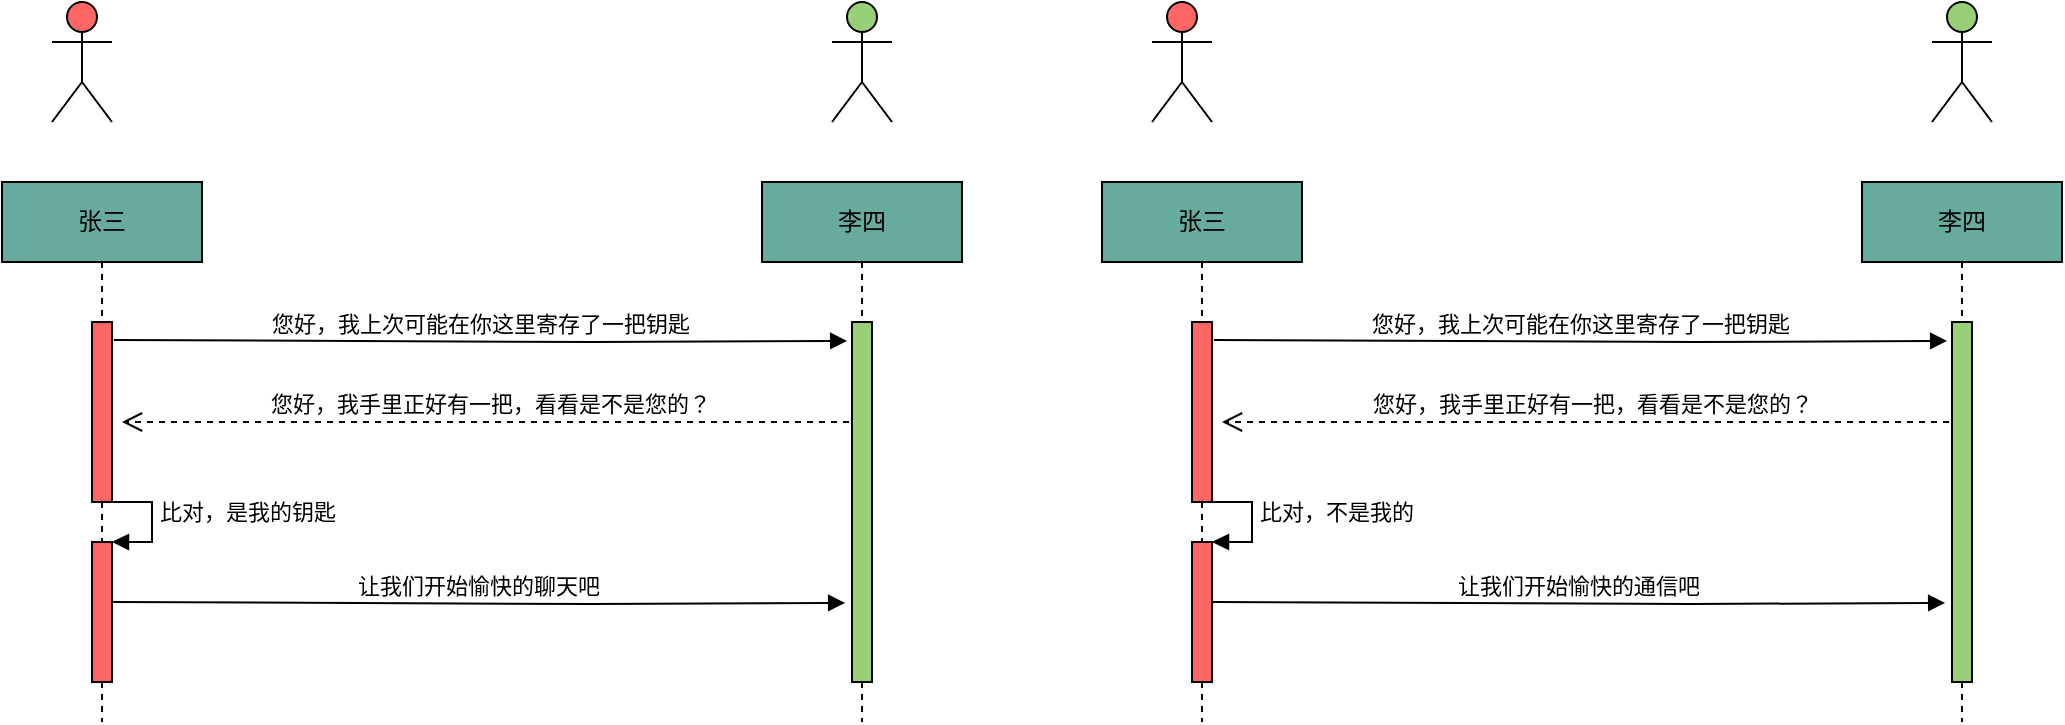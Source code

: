 <mxfile version="18.0.2" type="github">
  <diagram name="Page-1" id="9361dd3d-8414-5efd-6122-117bd74ce7a7">
    <mxGraphModel dx="1244" dy="613" grid="1" gridSize="10" guides="1" tooltips="1" connect="1" arrows="1" fold="1" page="0" pageScale="1.5" pageWidth="826" pageHeight="1169" background="none" math="0" shadow="0">
      <root>
        <mxCell id="0" />
        <mxCell id="1" parent="0" />
        <mxCell id="PhdI-ZwpvNUuvoCu_mVK-92" value="张三" style="shape=umlLifeline;perimeter=lifelinePerimeter;whiteSpace=wrap;html=1;container=1;collapsible=0;recursiveResize=0;outlineConnect=0;fillColor=#67AB9F;" parent="1" vertex="1">
          <mxGeometry x="370" y="120" width="100" height="270" as="geometry" />
        </mxCell>
        <mxCell id="PhdI-ZwpvNUuvoCu_mVK-95" value="" style="html=1;points=[];perimeter=orthogonalPerimeter;fillColor=#FF6666;" parent="PhdI-ZwpvNUuvoCu_mVK-92" vertex="1">
          <mxGeometry x="45" y="70" width="10" height="90" as="geometry" />
        </mxCell>
        <mxCell id="PhdI-ZwpvNUuvoCu_mVK-107" value="您好，我手里正好有一把，看看是不是您的？" style="html=1;verticalAlign=bottom;endArrow=open;dashed=1;endSize=8;rounded=0;" parent="PhdI-ZwpvNUuvoCu_mVK-92" source="PhdI-ZwpvNUuvoCu_mVK-94" edge="1">
          <mxGeometry relative="1" as="geometry">
            <mxPoint x="140" y="120" as="sourcePoint" />
            <mxPoint x="60" y="120" as="targetPoint" />
          </mxGeometry>
        </mxCell>
        <mxCell id="aH_JyqXkreU-4WJA2Xy5-1" value="" style="html=1;points=[];perimeter=orthogonalPerimeter;fillColor=#FF6666;" vertex="1" parent="PhdI-ZwpvNUuvoCu_mVK-92">
          <mxGeometry x="45" y="180" width="10" height="70" as="geometry" />
        </mxCell>
        <mxCell id="aH_JyqXkreU-4WJA2Xy5-2" value="比对，是我的钥匙" style="edgeStyle=orthogonalEdgeStyle;html=1;align=left;spacingLeft=2;endArrow=block;rounded=0;entryX=1;entryY=0;" edge="1" target="aH_JyqXkreU-4WJA2Xy5-1" parent="PhdI-ZwpvNUuvoCu_mVK-92">
          <mxGeometry relative="1" as="geometry">
            <mxPoint x="45" y="160" as="sourcePoint" />
            <Array as="points">
              <mxPoint x="75" y="160" />
            </Array>
          </mxGeometry>
        </mxCell>
        <mxCell id="PhdI-ZwpvNUuvoCu_mVK-94" value="李四" style="shape=umlLifeline;perimeter=lifelinePerimeter;whiteSpace=wrap;html=1;container=1;collapsible=0;recursiveResize=0;outlineConnect=0;fillColor=#67AB9F;" parent="1" vertex="1">
          <mxGeometry x="750" y="120" width="100" height="270" as="geometry" />
        </mxCell>
        <mxCell id="PhdI-ZwpvNUuvoCu_mVK-101" value="" style="html=1;points=[];perimeter=orthogonalPerimeter;fillColor=#97D077;" parent="PhdI-ZwpvNUuvoCu_mVK-94" vertex="1">
          <mxGeometry x="45" y="70" width="10" height="180" as="geometry" />
        </mxCell>
        <mxCell id="PhdI-ZwpvNUuvoCu_mVK-104" value="" style="shape=umlActor;verticalLabelPosition=bottom;verticalAlign=top;html=1;outlineConnect=0;fillColor=#FF6666;" parent="1" vertex="1">
          <mxGeometry x="395" y="30" width="30" height="60" as="geometry" />
        </mxCell>
        <mxCell id="PhdI-ZwpvNUuvoCu_mVK-105" value="" style="shape=umlActor;verticalLabelPosition=bottom;verticalAlign=top;html=1;outlineConnect=0;fillColor=#97D077;" parent="1" vertex="1">
          <mxGeometry x="785" y="30" width="30" height="60" as="geometry" />
        </mxCell>
        <mxCell id="PhdI-ZwpvNUuvoCu_mVK-106" value="您好，我上次可能在你这里寄存了一把钥匙" style="html=1;verticalAlign=bottom;endArrow=block;rounded=0;entryX=0.159;entryY=0.045;entryDx=0;entryDy=0;entryPerimeter=0;" parent="1" edge="1">
          <mxGeometry width="80" relative="1" as="geometry">
            <mxPoint x="426" y="199" as="sourcePoint" />
            <mxPoint x="792.59" y="199.45" as="targetPoint" />
            <Array as="points">
              <mxPoint x="666" y="200" />
            </Array>
          </mxGeometry>
        </mxCell>
        <mxCell id="aH_JyqXkreU-4WJA2Xy5-12" value="张三" style="shape=umlLifeline;perimeter=lifelinePerimeter;whiteSpace=wrap;html=1;container=1;collapsible=0;recursiveResize=0;outlineConnect=0;fillColor=#67AB9F;" vertex="1" parent="1">
          <mxGeometry x="920" y="120" width="100" height="270" as="geometry" />
        </mxCell>
        <mxCell id="aH_JyqXkreU-4WJA2Xy5-13" value="" style="html=1;points=[];perimeter=orthogonalPerimeter;fillColor=#FF6666;" vertex="1" parent="aH_JyqXkreU-4WJA2Xy5-12">
          <mxGeometry x="45" y="70" width="10" height="90" as="geometry" />
        </mxCell>
        <mxCell id="aH_JyqXkreU-4WJA2Xy5-14" value="您好，我手里正好有一把，看看是不是您的？" style="html=1;verticalAlign=bottom;endArrow=open;dashed=1;endSize=8;rounded=0;" edge="1" parent="aH_JyqXkreU-4WJA2Xy5-12" source="aH_JyqXkreU-4WJA2Xy5-17">
          <mxGeometry relative="1" as="geometry">
            <mxPoint x="140" y="120" as="sourcePoint" />
            <mxPoint x="60" y="120" as="targetPoint" />
          </mxGeometry>
        </mxCell>
        <mxCell id="aH_JyqXkreU-4WJA2Xy5-15" value="" style="html=1;points=[];perimeter=orthogonalPerimeter;fillColor=#FF6666;" vertex="1" parent="aH_JyqXkreU-4WJA2Xy5-12">
          <mxGeometry x="45" y="180" width="10" height="70" as="geometry" />
        </mxCell>
        <mxCell id="aH_JyqXkreU-4WJA2Xy5-16" value="比对，不是我的" style="edgeStyle=orthogonalEdgeStyle;html=1;align=left;spacingLeft=2;endArrow=block;rounded=0;entryX=1;entryY=0;" edge="1" parent="aH_JyqXkreU-4WJA2Xy5-12" target="aH_JyqXkreU-4WJA2Xy5-15">
          <mxGeometry relative="1" as="geometry">
            <mxPoint x="45" y="160" as="sourcePoint" />
            <Array as="points">
              <mxPoint x="75" y="160" />
            </Array>
          </mxGeometry>
        </mxCell>
        <mxCell id="aH_JyqXkreU-4WJA2Xy5-17" value="李四" style="shape=umlLifeline;perimeter=lifelinePerimeter;whiteSpace=wrap;html=1;container=1;collapsible=0;recursiveResize=0;outlineConnect=0;fillColor=#67AB9F;" vertex="1" parent="1">
          <mxGeometry x="1300" y="120" width="100" height="270" as="geometry" />
        </mxCell>
        <mxCell id="aH_JyqXkreU-4WJA2Xy5-18" value="" style="html=1;points=[];perimeter=orthogonalPerimeter;fillColor=#97D077;" vertex="1" parent="aH_JyqXkreU-4WJA2Xy5-17">
          <mxGeometry x="45" y="70" width="10" height="180" as="geometry" />
        </mxCell>
        <mxCell id="aH_JyqXkreU-4WJA2Xy5-19" value="" style="shape=umlActor;verticalLabelPosition=bottom;verticalAlign=top;html=1;outlineConnect=0;fillColor=#FF6666;" vertex="1" parent="1">
          <mxGeometry x="945" y="30" width="30" height="60" as="geometry" />
        </mxCell>
        <mxCell id="aH_JyqXkreU-4WJA2Xy5-20" value="" style="shape=umlActor;verticalLabelPosition=bottom;verticalAlign=top;html=1;outlineConnect=0;fillColor=#97D077;" vertex="1" parent="1">
          <mxGeometry x="1335" y="30" width="30" height="60" as="geometry" />
        </mxCell>
        <mxCell id="aH_JyqXkreU-4WJA2Xy5-21" value="您好，我上次可能在你这里寄存了一把钥匙" style="html=1;verticalAlign=bottom;endArrow=block;rounded=0;entryX=0.159;entryY=0.045;entryDx=0;entryDy=0;entryPerimeter=0;" edge="1" parent="1">
          <mxGeometry width="80" relative="1" as="geometry">
            <mxPoint x="976" y="199" as="sourcePoint" />
            <mxPoint x="1342.59" y="199.45" as="targetPoint" />
            <Array as="points">
              <mxPoint x="1216" y="200" />
            </Array>
          </mxGeometry>
        </mxCell>
        <mxCell id="aH_JyqXkreU-4WJA2Xy5-24" value="让我们开始愉快的聊天吧" style="html=1;verticalAlign=bottom;endArrow=block;rounded=0;entryX=0.159;entryY=0.045;entryDx=0;entryDy=0;entryPerimeter=0;" edge="1" parent="1">
          <mxGeometry width="80" relative="1" as="geometry">
            <mxPoint x="425" y="330" as="sourcePoint" />
            <mxPoint x="791.59" y="330.45" as="targetPoint" />
            <Array as="points">
              <mxPoint x="665" y="331" />
            </Array>
          </mxGeometry>
        </mxCell>
        <mxCell id="aH_JyqXkreU-4WJA2Xy5-25" value="让我们开始愉快的通信吧" style="html=1;verticalAlign=bottom;endArrow=block;rounded=0;entryX=0.159;entryY=0.045;entryDx=0;entryDy=0;entryPerimeter=0;" edge="1" parent="1">
          <mxGeometry width="80" relative="1" as="geometry">
            <mxPoint x="975" y="330" as="sourcePoint" />
            <mxPoint x="1341.59" y="330.45" as="targetPoint" />
            <Array as="points">
              <mxPoint x="1215" y="331" />
            </Array>
          </mxGeometry>
        </mxCell>
      </root>
    </mxGraphModel>
  </diagram>
</mxfile>
